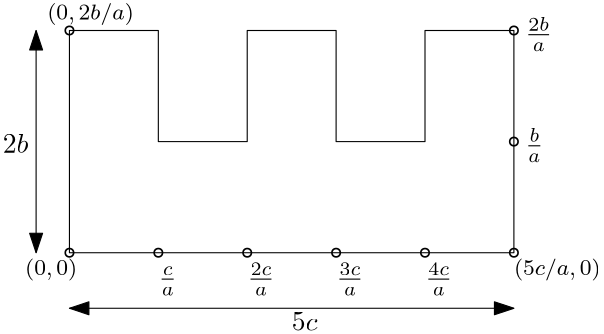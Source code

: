 <?xml version="1.0"?>
<!DOCTYPE ipe SYSTEM "ipe.dtd">
<ipe version="70005" creator="Ipe 7.1.5">
<info created="D:20140619182404" modified="D:20140619212046"/>
<ipestyle name="basic">
<symbol name="arrow/arc(spx)">
<path stroke="sym-stroke" fill="sym-stroke" pen="sym-pen">
0 0 m
-1 0.333 l
-1 -0.333 l
h
</path>
</symbol>
<symbol name="arrow/farc(spx)">
<path stroke="sym-stroke" fill="white" pen="sym-pen">
0 0 m
-1 0.333 l
-1 -0.333 l
h
</path>
</symbol>
<symbol name="mark/circle(sx)" transformations="translations">
<path fill="sym-stroke">
0.6 0 0 0.6 0 0 e
0.4 0 0 0.4 0 0 e
</path>
</symbol>
<symbol name="mark/disk(sx)" transformations="translations">
<path fill="sym-stroke">
0.6 0 0 0.6 0 0 e
</path>
</symbol>
<symbol name="mark/fdisk(sfx)" transformations="translations">
<group>
<path fill="sym-fill">
0.5 0 0 0.5 0 0 e
</path>
<path fill="sym-stroke" fillrule="eofill">
0.6 0 0 0.6 0 0 e
0.4 0 0 0.4 0 0 e
</path>
</group>
</symbol>
<symbol name="mark/box(sx)" transformations="translations">
<path fill="sym-stroke" fillrule="eofill">
-0.6 -0.6 m
0.6 -0.6 l
0.6 0.6 l
-0.6 0.6 l
h
-0.4 -0.4 m
0.4 -0.4 l
0.4 0.4 l
-0.4 0.4 l
h
</path>
</symbol>
<symbol name="mark/square(sx)" transformations="translations">
<path fill="sym-stroke">
-0.6 -0.6 m
0.6 -0.6 l
0.6 0.6 l
-0.6 0.6 l
h
</path>
</symbol>
<symbol name="mark/fsquare(sfx)" transformations="translations">
<group>
<path fill="sym-fill">
-0.5 -0.5 m
0.5 -0.5 l
0.5 0.5 l
-0.5 0.5 l
h
</path>
<path fill="sym-stroke" fillrule="eofill">
-0.6 -0.6 m
0.6 -0.6 l
0.6 0.6 l
-0.6 0.6 l
h
-0.4 -0.4 m
0.4 -0.4 l
0.4 0.4 l
-0.4 0.4 l
h
</path>
</group>
</symbol>
<symbol name="mark/cross(sx)" transformations="translations">
<group>
<path fill="sym-stroke">
-0.43 -0.57 m
0.57 0.43 l
0.43 0.57 l
-0.57 -0.43 l
h
</path>
<path fill="sym-stroke">
-0.43 0.57 m
0.57 -0.43 l
0.43 -0.57 l
-0.57 0.43 l
h
</path>
</group>
</symbol>
<symbol name="arrow/fnormal(spx)">
<path stroke="sym-stroke" fill="white" pen="sym-pen">
0 0 m
-1 0.333 l
-1 -0.333 l
h
</path>
</symbol>
<symbol name="arrow/pointed(spx)">
<path stroke="sym-stroke" fill="sym-stroke" pen="sym-pen">
0 0 m
-1 0.333 l
-0.8 0 l
-1 -0.333 l
h
</path>
</symbol>
<symbol name="arrow/fpointed(spx)">
<path stroke="sym-stroke" fill="white" pen="sym-pen">
0 0 m
-1 0.333 l
-0.8 0 l
-1 -0.333 l
h
</path>
</symbol>
<symbol name="arrow/linear(spx)">
<path stroke="sym-stroke" pen="sym-pen">
-1 0.333 m
0 0 l
-1 -0.333 l
</path>
</symbol>
<symbol name="arrow/fdouble(spx)">
<path stroke="sym-stroke" fill="white" pen="sym-pen">
0 0 m
-1 0.333 l
-1 -0.333 l
h
-1 0 m
-2 0.333 l
-2 -0.333 l
h
</path>
</symbol>
<symbol name="arrow/double(spx)">
<path stroke="sym-stroke" fill="sym-stroke" pen="sym-pen">
0 0 m
-1 0.333 l
-1 -0.333 l
h
-1 0 m
-2 0.333 l
-2 -0.333 l
h
</path>
</symbol>
<pen name="heavier" value="0.8"/>
<pen name="fat" value="1.2"/>
<pen name="ultrafat" value="2"/>
<symbolsize name="large" value="5"/>
<symbolsize name="small" value="2"/>
<symbolsize name="tiny" value="1.1"/>
<arrowsize name="large" value="10"/>
<arrowsize name="small" value="5"/>
<arrowsize name="tiny" value="3"/>
<color name="red" value="1 0 0"/>
<color name="green" value="0 1 0"/>
<color name="blue" value="0 0 1"/>
<color name="yellow" value="1 1 0"/>
<color name="orange" value="1 0.647 0"/>
<color name="gold" value="1 0.843 0"/>
<color name="purple" value="0.627 0.125 0.941"/>
<color name="gray" value="0.745"/>
<color name="brown" value="0.647 0.165 0.165"/>
<color name="navy" value="0 0 0.502"/>
<color name="pink" value="1 0.753 0.796"/>
<color name="seagreen" value="0.18 0.545 0.341"/>
<color name="turquoise" value="0.251 0.878 0.816"/>
<color name="violet" value="0.933 0.51 0.933"/>
<color name="darkblue" value="0 0 0.545"/>
<color name="darkcyan" value="0 0.545 0.545"/>
<color name="darkgray" value="0.663"/>
<color name="darkgreen" value="0 0.392 0"/>
<color name="darkmagenta" value="0.545 0 0.545"/>
<color name="darkorange" value="1 0.549 0"/>
<color name="darkred" value="0.545 0 0"/>
<color name="lightblue" value="0.678 0.847 0.902"/>
<color name="lightcyan" value="0.878 1 1"/>
<color name="lightgray" value="0.827"/>
<color name="lightgreen" value="0.565 0.933 0.565"/>
<color name="lightyellow" value="1 1 0.878"/>
<dashstyle name="dashed" value="[4] 0"/>
<dashstyle name="dotted" value="[1 3] 0"/>
<dashstyle name="dash dotted" value="[4 2 1 2] 0"/>
<dashstyle name="dash dot dotted" value="[4 2 1 2 1 2] 0"/>
<textsize name="large" value="\large"/>
<textsize name="small" value="\small"/>
<textsize name="tiny" value="\tiny"/>
<textsize name="Large" value="\Large"/>
<textsize name="LARGE" value="\LARGE"/>
<textsize name="huge" value="\huge"/>
<textsize name="Huge" value="\Huge"/>
<textsize name="footnote" value="\footnotesize"/>
<textstyle name="center" begin="\begin{center}" end="\end{center}"/>
<textstyle name="itemize" begin="\begin{itemize}" end="\end{itemize}"/>
<textstyle name="item" begin="\begin{itemize}\item{}" end="\end{itemize}"/>
<gridsize name="4 pts" value="4"/>
<gridsize name="8 pts (~3 mm)" value="8"/>
<gridsize name="16 pts (~6 mm)" value="16"/>
<gridsize name="32 pts (~12 mm)" value="32"/>
<gridsize name="10 pts (~3.5 mm)" value="10"/>
<gridsize name="20 pts (~7 mm)" value="20"/>
<gridsize name="14 pts (~5 mm)" value="14"/>
<gridsize name="28 pts (~10 mm)" value="28"/>
<gridsize name="56 pts (~20 mm)" value="56"/>
<anglesize name="90 deg" value="90"/>
<anglesize name="60 deg" value="60"/>
<anglesize name="45 deg" value="45"/>
<anglesize name="30 deg" value="30"/>
<anglesize name="22.5 deg" value="22.5"/>
<tiling name="falling" angle="-60" step="4" width="1"/>
<tiling name="rising" angle="30" step="4" width="1"/>
</ipestyle>
<page>
<layer name="alpha"/>
<view layers="alpha" active="alpha"/>
<path layer="alpha" matrix="0.666667 0 0 0.625 96 268" stroke="black">
240 800 m
240 736 l
192 736 l
192 800 l
144 800 l
144 736 l
96 736 l
96 800 l
48 800 l
48 672 l
288 672 l
288 800 l
h
</path>
<use matrix="1 0 0 1 64 16" name="mark/circle(sx)" pos="96 672" size="normal" stroke="black"/>
<text matrix="1 0 0 1 64 20" transformations="translations" pos="96 656" stroke="black" type="label" width="6.712" height="6.931" depth="3.43" valign="baseline">$\frac{c}{a}$</text>
<use name="mark/circle(sx)" pos="192 688" size="normal" stroke="black"/>
<use name="mark/circle(sx)" pos="224 688" size="normal" stroke="black"/>
<use name="mark/circle(sx)" pos="256 688" size="normal" stroke="black"/>
<text matrix="1 0 0 1 0 -4" transformations="translations" pos="192 680" stroke="black" type="label" width="9.923" height="8.422" depth="3.43" valign="baseline">$\frac{2c}{a}$</text>
<text matrix="1 0 0 1 0 -4" transformations="translations" pos="224 680" stroke="black" type="label" width="9.923" height="8.422" depth="3.43" valign="baseline">$\frac{3c}{a}$</text>
<text matrix="1 0 0 1 0 -4" transformations="translations" pos="256 680" stroke="black" type="label" width="9.923" height="8.422" depth="3.43" valign="baseline">$\frac{4c}{a}$</text>
<path matrix="1 0 0 1 0 -4" stroke="black" arrow="normal/normal" rarrow="arc/normal">
128 672 m
208 672 l
288 672 l
</path>
<text matrix="1 0 0 1 8 -4" transformations="translations" pos="200 664" stroke="black" type="label" width="9.293" height="6.42" depth="0" valign="baseline">$5c$</text>
<use name="mark/circle(sx)" pos="128 688" size="normal" stroke="black"/>
<text matrix="1 0 0 1 -8 0" transformations="translations" pos="120 680" stroke="black" type="label" width="18.819" height="5.98" depth="1.99" valign="baseline">\footnotesize{$(0,0)$}</text>
<path matrix="1 0 0 1 4 0" stroke="black" arrow="normal/normal" rarrow="normal/normal">
112 768 m
112 688 l
</path>
<text matrix="1 0 0 1 8 4" transformations="translations" pos="96 720" stroke="black" type="label" width="9.257" height="6.918" depth="0" valign="baseline">$2b$</text>
<use name="mark/circle(sx)" pos="288 728" size="normal" stroke="black"/>
<use name="mark/circle(sx)" pos="288 768" size="normal" stroke="black"/>
<text matrix="1 0 0 1 -4 -4" transformations="translations" pos="296 728" stroke="black" type="label" width="6.712" height="8.771" depth="3.43" valign="baseline">$\frac{b}{a}$</text>
<text transformations="translations" pos="292 764" stroke="black" type="label" width="9.866" height="8.771" depth="3.43" valign="baseline">$\frac{2b}{a}$</text>
<use name="mark/circle(sx)" pos="288 688" size="normal" stroke="black"/>
<text matrix="1 0 0 1 0 -8" transformations="translations" pos="288 688" stroke="black" type="label" width="31.219" height="5.98" depth="1.99" valign="baseline">\footnotesize{$(5c/a,0)$}</text>
<use name="mark/circle(sx)" pos="128 768" size="normal" stroke="black"/>
<text matrix="1 0 0 1 0 -4" transformations="translations" pos="120 776" stroke="black" type="label" width="31.173" height="5.98" depth="1.99" valign="baseline">\footnotesize{$(0,2b/a)$}</text>
</page>
</ipe>

